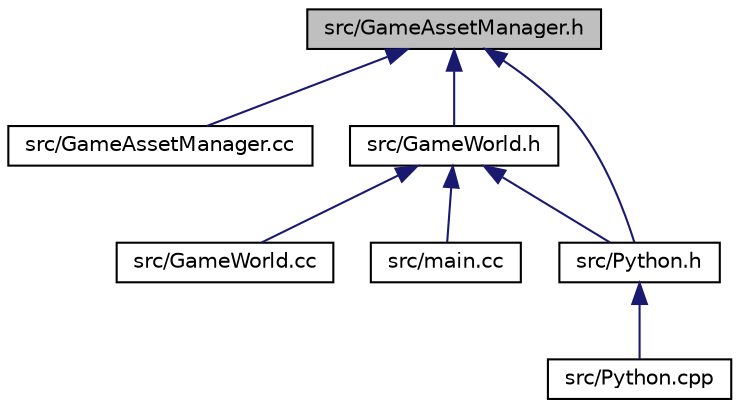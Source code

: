 digraph "src/GameAssetManager.h"
{
  edge [fontname="Helvetica",fontsize="10",labelfontname="Helvetica",labelfontsize="10"];
  node [fontname="Helvetica",fontsize="10",shape=record];
  Node1 [label="src/GameAssetManager.h",height=0.2,width=0.4,color="black", fillcolor="grey75", style="filled", fontcolor="black"];
  Node1 -> Node2 [dir="back",color="midnightblue",fontsize="10",style="solid"];
  Node2 [label="src/GameAssetManager.cc",height=0.2,width=0.4,color="black", fillcolor="white", style="filled",URL="$_game_asset_manager_8cc.html"];
  Node1 -> Node3 [dir="back",color="midnightblue",fontsize="10",style="solid"];
  Node3 [label="src/GameWorld.h",height=0.2,width=0.4,color="black", fillcolor="white", style="filled",URL="$_game_world_8h.html"];
  Node3 -> Node4 [dir="back",color="midnightblue",fontsize="10",style="solid"];
  Node4 [label="src/GameWorld.cc",height=0.2,width=0.4,color="black", fillcolor="white", style="filled",URL="$_game_world_8cc.html"];
  Node3 -> Node5 [dir="back",color="midnightblue",fontsize="10",style="solid"];
  Node5 [label="src/main.cc",height=0.2,width=0.4,color="black", fillcolor="white", style="filled",URL="$main_8cc.html"];
  Node3 -> Node6 [dir="back",color="midnightblue",fontsize="10",style="solid"];
  Node6 [label="src/Python.h",height=0.2,width=0.4,color="black", fillcolor="white", style="filled",URL="$_python_8h.html"];
  Node6 -> Node7 [dir="back",color="midnightblue",fontsize="10",style="solid"];
  Node7 [label="src/Python.cpp",height=0.2,width=0.4,color="black", fillcolor="white", style="filled",URL="$_python_8cpp.html"];
  Node1 -> Node6 [dir="back",color="midnightblue",fontsize="10",style="solid"];
}
